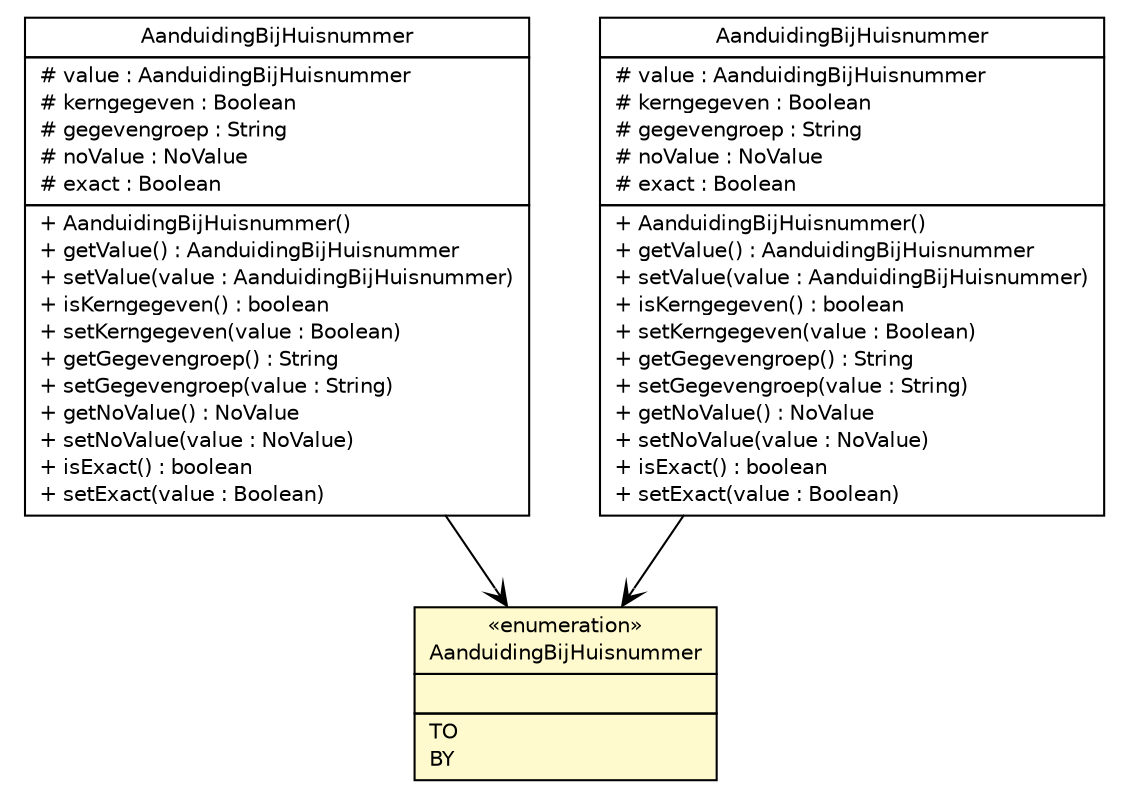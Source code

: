 #!/usr/local/bin/dot
#
# Class diagram 
# Generated by UMLGraph version R5_6-24-gf6e263 (http://www.umlgraph.org/)
#

digraph G {
	edge [fontname="Helvetica",fontsize=10,labelfontname="Helvetica",labelfontsize=10];
	node [fontname="Helvetica",fontsize=10,shape=plaintext];
	nodesep=0.25;
	ranksep=0.5;
	// nl.egem.stuf.sector.bg._0204.ADRKerngegevens.AanduidingBijHuisnummer
	c33043 [label=<<table title="nl.egem.stuf.sector.bg._0204.ADRKerngegevens.AanduidingBijHuisnummer" border="0" cellborder="1" cellspacing="0" cellpadding="2" port="p" href="./ADRKerngegevens.AanduidingBijHuisnummer.html">
		<tr><td><table border="0" cellspacing="0" cellpadding="1">
<tr><td align="center" balign="center"> AanduidingBijHuisnummer </td></tr>
		</table></td></tr>
		<tr><td><table border="0" cellspacing="0" cellpadding="1">
<tr><td align="left" balign="left"> # value : AanduidingBijHuisnummer </td></tr>
<tr><td align="left" balign="left"> # kerngegeven : Boolean </td></tr>
<tr><td align="left" balign="left"> # gegevengroep : String </td></tr>
<tr><td align="left" balign="left"> # noValue : NoValue </td></tr>
<tr><td align="left" balign="left"> # exact : Boolean </td></tr>
		</table></td></tr>
		<tr><td><table border="0" cellspacing="0" cellpadding="1">
<tr><td align="left" balign="left"> + AanduidingBijHuisnummer() </td></tr>
<tr><td align="left" balign="left"> + getValue() : AanduidingBijHuisnummer </td></tr>
<tr><td align="left" balign="left"> + setValue(value : AanduidingBijHuisnummer) </td></tr>
<tr><td align="left" balign="left"> + isKerngegeven() : boolean </td></tr>
<tr><td align="left" balign="left"> + setKerngegeven(value : Boolean) </td></tr>
<tr><td align="left" balign="left"> + getGegevengroep() : String </td></tr>
<tr><td align="left" balign="left"> + setGegevengroep(value : String) </td></tr>
<tr><td align="left" balign="left"> + getNoValue() : NoValue </td></tr>
<tr><td align="left" balign="left"> + setNoValue(value : NoValue) </td></tr>
<tr><td align="left" balign="left"> + isExact() : boolean </td></tr>
<tr><td align="left" balign="left"> + setExact(value : Boolean) </td></tr>
		</table></td></tr>
		</table>>, URL="./ADRKerngegevens.AanduidingBijHuisnummer.html", fontname="Helvetica", fontcolor="black", fontsize=10.0];
	// nl.egem.stuf.sector.bg._0204.AanduidingBijHuisnummer
	c33168 [label=<<table title="nl.egem.stuf.sector.bg._0204.AanduidingBijHuisnummer" border="0" cellborder="1" cellspacing="0" cellpadding="2" port="p" bgcolor="lemonChiffon" href="./AanduidingBijHuisnummer.html">
		<tr><td><table border="0" cellspacing="0" cellpadding="1">
<tr><td align="center" balign="center"> &#171;enumeration&#187; </td></tr>
<tr><td align="center" balign="center"> AanduidingBijHuisnummer </td></tr>
		</table></td></tr>
		<tr><td><table border="0" cellspacing="0" cellpadding="1">
<tr><td align="left" balign="left">  </td></tr>
		</table></td></tr>
		<tr><td><table border="0" cellspacing="0" cellpadding="1">
<tr><td align="left" balign="left"> TO </td></tr>
<tr><td align="left" balign="left"> BY </td></tr>
		</table></td></tr>
		</table>>, URL="./AanduidingBijHuisnummer.html", fontname="Helvetica", fontcolor="black", fontsize=10.0];
	// nl.egem.stuf.sector.bg._0204.ADRFund.AanduidingBijHuisnummer
	c33191 [label=<<table title="nl.egem.stuf.sector.bg._0204.ADRFund.AanduidingBijHuisnummer" border="0" cellborder="1" cellspacing="0" cellpadding="2" port="p" href="./ADRFund.AanduidingBijHuisnummer.html">
		<tr><td><table border="0" cellspacing="0" cellpadding="1">
<tr><td align="center" balign="center"> AanduidingBijHuisnummer </td></tr>
		</table></td></tr>
		<tr><td><table border="0" cellspacing="0" cellpadding="1">
<tr><td align="left" balign="left"> # value : AanduidingBijHuisnummer </td></tr>
<tr><td align="left" balign="left"> # kerngegeven : Boolean </td></tr>
<tr><td align="left" balign="left"> # gegevengroep : String </td></tr>
<tr><td align="left" balign="left"> # noValue : NoValue </td></tr>
<tr><td align="left" balign="left"> # exact : Boolean </td></tr>
		</table></td></tr>
		<tr><td><table border="0" cellspacing="0" cellpadding="1">
<tr><td align="left" balign="left"> + AanduidingBijHuisnummer() </td></tr>
<tr><td align="left" balign="left"> + getValue() : AanduidingBijHuisnummer </td></tr>
<tr><td align="left" balign="left"> + setValue(value : AanduidingBijHuisnummer) </td></tr>
<tr><td align="left" balign="left"> + isKerngegeven() : boolean </td></tr>
<tr><td align="left" balign="left"> + setKerngegeven(value : Boolean) </td></tr>
<tr><td align="left" balign="left"> + getGegevengroep() : String </td></tr>
<tr><td align="left" balign="left"> + setGegevengroep(value : String) </td></tr>
<tr><td align="left" balign="left"> + getNoValue() : NoValue </td></tr>
<tr><td align="left" balign="left"> + setNoValue(value : NoValue) </td></tr>
<tr><td align="left" balign="left"> + isExact() : boolean </td></tr>
<tr><td align="left" balign="left"> + setExact(value : Boolean) </td></tr>
		</table></td></tr>
		</table>>, URL="./ADRFund.AanduidingBijHuisnummer.html", fontname="Helvetica", fontcolor="black", fontsize=10.0];
	// nl.egem.stuf.sector.bg._0204.ADRKerngegevens.AanduidingBijHuisnummer NAVASSOC nl.egem.stuf.sector.bg._0204.AanduidingBijHuisnummer
	c33043:p -> c33168:p [taillabel="", label="", headlabel="", fontname="Helvetica", fontcolor="black", fontsize=10.0, color="black", arrowhead=open];
	// nl.egem.stuf.sector.bg._0204.ADRFund.AanduidingBijHuisnummer NAVASSOC nl.egem.stuf.sector.bg._0204.AanduidingBijHuisnummer
	c33191:p -> c33168:p [taillabel="", label="", headlabel="", fontname="Helvetica", fontcolor="black", fontsize=10.0, color="black", arrowhead=open];
}

